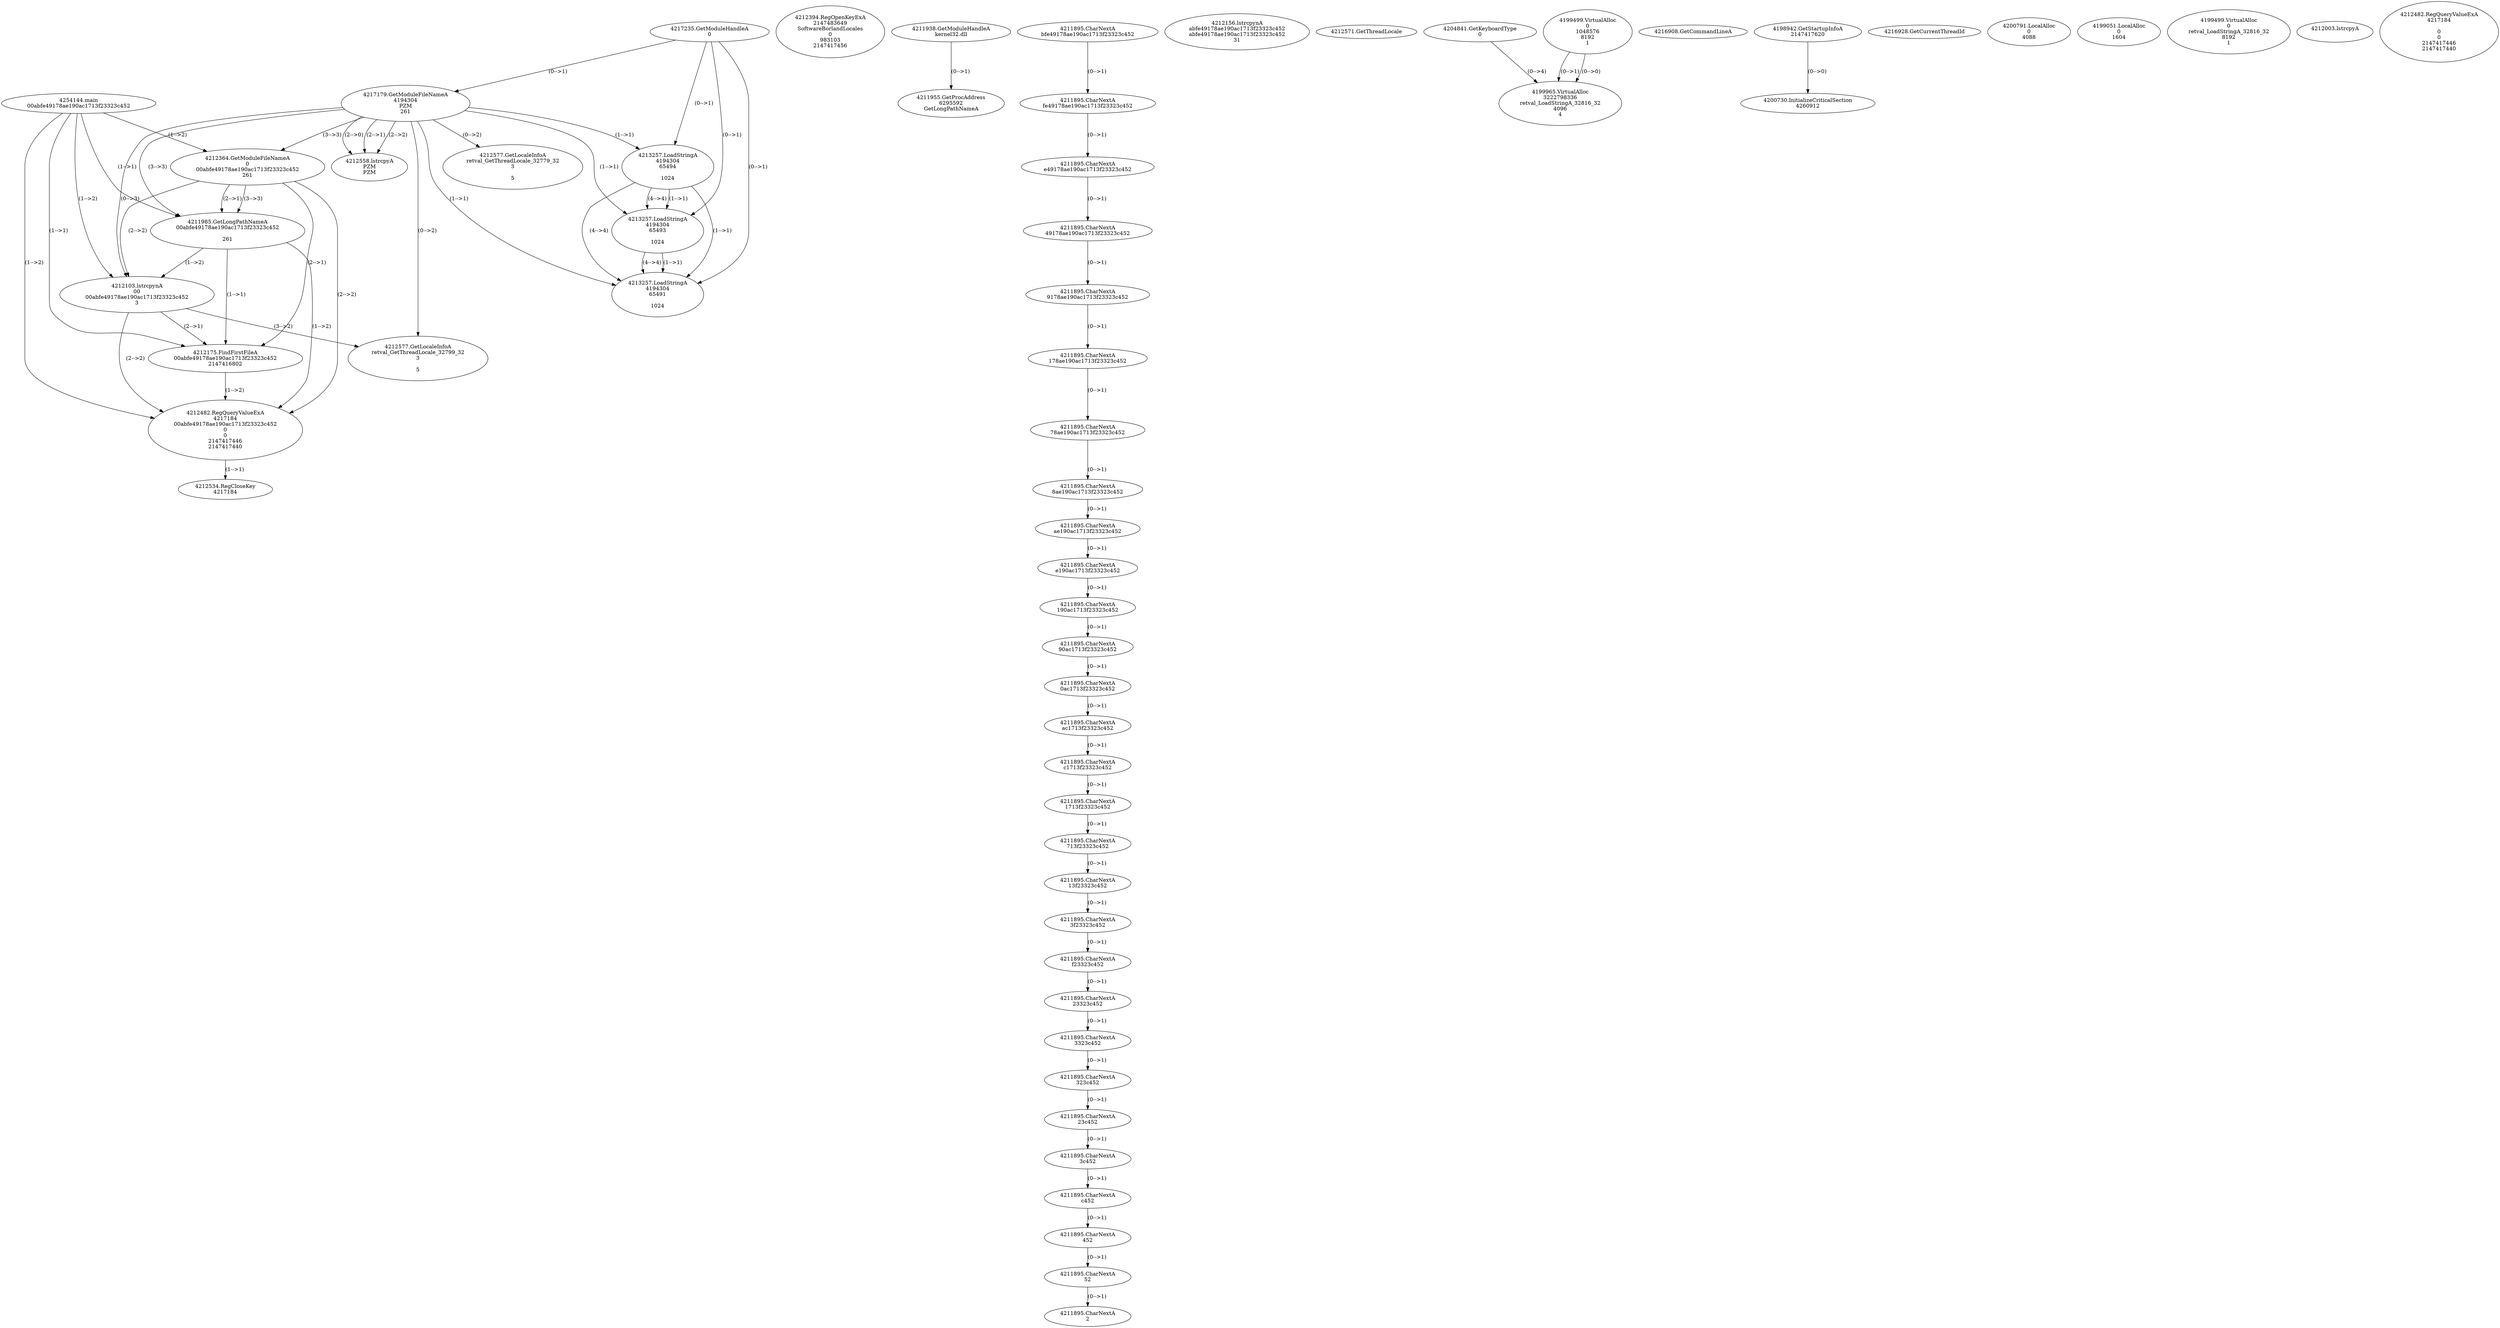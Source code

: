 // Global SCDG with merge call
digraph {
	0 [label="4254144.main
00abfe49178ae190ac1713f23323c452"]
	1 [label="4217235.GetModuleHandleA
0"]
	2 [label="4217179.GetModuleFileNameA
4194304
PZM
261"]
	1 -> 2 [label="(0-->1)"]
	3 [label="4212364.GetModuleFileNameA
0
00abfe49178ae190ac1713f23323c452
261"]
	0 -> 3 [label="(1-->2)"]
	2 -> 3 [label="(3-->3)"]
	4 [label="4212394.RegOpenKeyExA
2147483649
Software\Borland\Locales
0
983103
2147417456"]
	5 [label="4211938.GetModuleHandleA
kernel32.dll"]
	6 [label="4211955.GetProcAddress
6295592
GetLongPathNameA"]
	5 -> 6 [label="(0-->1)"]
	7 [label="4211985.GetLongPathNameA
00abfe49178ae190ac1713f23323c452

261"]
	0 -> 7 [label="(1-->1)"]
	3 -> 7 [label="(2-->1)"]
	2 -> 7 [label="(3-->3)"]
	3 -> 7 [label="(3-->3)"]
	8 [label="4212103.lstrcpynA
00
00abfe49178ae190ac1713f23323c452
3"]
	0 -> 8 [label="(1-->2)"]
	3 -> 8 [label="(2-->2)"]
	7 -> 8 [label="(1-->2)"]
	2 -> 8 [label="(0-->3)"]
	9 [label="4211895.CharNextA
bfe49178ae190ac1713f23323c452"]
	10 [label="4211895.CharNextA
fe49178ae190ac1713f23323c452"]
	9 -> 10 [label="(0-->1)"]
	11 [label="4211895.CharNextA
e49178ae190ac1713f23323c452"]
	10 -> 11 [label="(0-->1)"]
	12 [label="4211895.CharNextA
49178ae190ac1713f23323c452"]
	11 -> 12 [label="(0-->1)"]
	13 [label="4211895.CharNextA
9178ae190ac1713f23323c452"]
	12 -> 13 [label="(0-->1)"]
	14 [label="4211895.CharNextA
178ae190ac1713f23323c452"]
	13 -> 14 [label="(0-->1)"]
	15 [label="4211895.CharNextA
78ae190ac1713f23323c452"]
	14 -> 15 [label="(0-->1)"]
	16 [label="4211895.CharNextA
8ae190ac1713f23323c452"]
	15 -> 16 [label="(0-->1)"]
	17 [label="4211895.CharNextA
ae190ac1713f23323c452"]
	16 -> 17 [label="(0-->1)"]
	18 [label="4211895.CharNextA
e190ac1713f23323c452"]
	17 -> 18 [label="(0-->1)"]
	19 [label="4211895.CharNextA
190ac1713f23323c452"]
	18 -> 19 [label="(0-->1)"]
	20 [label="4211895.CharNextA
90ac1713f23323c452"]
	19 -> 20 [label="(0-->1)"]
	21 [label="4211895.CharNextA
0ac1713f23323c452"]
	20 -> 21 [label="(0-->1)"]
	22 [label="4211895.CharNextA
ac1713f23323c452"]
	21 -> 22 [label="(0-->1)"]
	23 [label="4211895.CharNextA
c1713f23323c452"]
	22 -> 23 [label="(0-->1)"]
	24 [label="4211895.CharNextA
1713f23323c452"]
	23 -> 24 [label="(0-->1)"]
	25 [label="4211895.CharNextA
713f23323c452"]
	24 -> 25 [label="(0-->1)"]
	26 [label="4211895.CharNextA
13f23323c452"]
	25 -> 26 [label="(0-->1)"]
	27 [label="4211895.CharNextA
3f23323c452"]
	26 -> 27 [label="(0-->1)"]
	28 [label="4211895.CharNextA
f23323c452"]
	27 -> 28 [label="(0-->1)"]
	29 [label="4211895.CharNextA
23323c452"]
	28 -> 29 [label="(0-->1)"]
	30 [label="4211895.CharNextA
3323c452"]
	29 -> 30 [label="(0-->1)"]
	31 [label="4211895.CharNextA
323c452"]
	30 -> 31 [label="(0-->1)"]
	32 [label="4211895.CharNextA
23c452"]
	31 -> 32 [label="(0-->1)"]
	33 [label="4211895.CharNextA
3c452"]
	32 -> 33 [label="(0-->1)"]
	34 [label="4211895.CharNextA
c452"]
	33 -> 34 [label="(0-->1)"]
	35 [label="4211895.CharNextA
452"]
	34 -> 35 [label="(0-->1)"]
	36 [label="4211895.CharNextA
52"]
	35 -> 36 [label="(0-->1)"]
	37 [label="4211895.CharNextA
2"]
	36 -> 37 [label="(0-->1)"]
	38 [label="4212156.lstrcpynA
abfe49178ae190ac1713f23323c452
abfe49178ae190ac1713f23323c452
31"]
	39 [label="4212175.FindFirstFileA
00abfe49178ae190ac1713f23323c452
2147416802"]
	0 -> 39 [label="(1-->1)"]
	3 -> 39 [label="(2-->1)"]
	7 -> 39 [label="(1-->1)"]
	8 -> 39 [label="(2-->1)"]
	40 [label="4212482.RegQueryValueExA
4217184
00abfe49178ae190ac1713f23323c452
0
0
2147417446
2147417440"]
	0 -> 40 [label="(1-->2)"]
	3 -> 40 [label="(2-->2)"]
	7 -> 40 [label="(1-->2)"]
	8 -> 40 [label="(2-->2)"]
	39 -> 40 [label="(1-->2)"]
	41 [label="4212534.RegCloseKey
4217184"]
	40 -> 41 [label="(1-->1)"]
	42 [label="4212558.lstrcpyA
PZM
PZM"]
	2 -> 42 [label="(2-->1)"]
	2 -> 42 [label="(2-->2)"]
	2 -> 42 [label="(2-->0)"]
	43 [label="4212571.GetThreadLocale
"]
	44 [label="4212577.GetLocaleInfoA
retval_GetThreadLocale_32799_32
3

5"]
	2 -> 44 [label="(0-->2)"]
	8 -> 44 [label="(3-->2)"]
	45 [label="4204841.GetKeyboardType
0"]
	46 [label="4216908.GetCommandLineA
"]
	47 [label="4198942.GetStartupInfoA
2147417620"]
	48 [label="4216928.GetCurrentThreadId
"]
	49 [label="4213257.LoadStringA
4194304
65494

1024"]
	1 -> 49 [label="(0-->1)"]
	2 -> 49 [label="(1-->1)"]
	50 [label="4213257.LoadStringA
4194304
65493

1024"]
	1 -> 50 [label="(0-->1)"]
	2 -> 50 [label="(1-->1)"]
	49 -> 50 [label="(1-->1)"]
	49 -> 50 [label="(4-->4)"]
	51 [label="4213257.LoadStringA
4194304
65491

1024"]
	1 -> 51 [label="(0-->1)"]
	2 -> 51 [label="(1-->1)"]
	49 -> 51 [label="(1-->1)"]
	50 -> 51 [label="(1-->1)"]
	49 -> 51 [label="(4-->4)"]
	50 -> 51 [label="(4-->4)"]
	52 [label="4200730.InitializeCriticalSection
4260912"]
	47 -> 52 [label="(0-->0)"]
	53 [label="4200791.LocalAlloc
0
4088"]
	54 [label="4199499.VirtualAlloc
0
1048576
8192
1"]
	55 [label="4199051.LocalAlloc
0
1604"]
	56 [label="4199965.VirtualAlloc
3222798336
retval_LoadStringA_32816_32
4096
4"]
	54 -> 56 [label="(0-->1)"]
	45 -> 56 [label="(0-->4)"]
	54 -> 56 [label="(0-->0)"]
	57 [label="4199499.VirtualAlloc
0
retval_LoadStringA_32816_32
8192
1"]
	58 [label="4212003.lstrcpyA

"]
	59 [label="4212482.RegQueryValueExA
4217184

0
0
2147417446
2147417440"]
	60 [label="4212577.GetLocaleInfoA
retval_GetThreadLocale_32779_32
3

5"]
	2 -> 60 [label="(0-->2)"]
}

